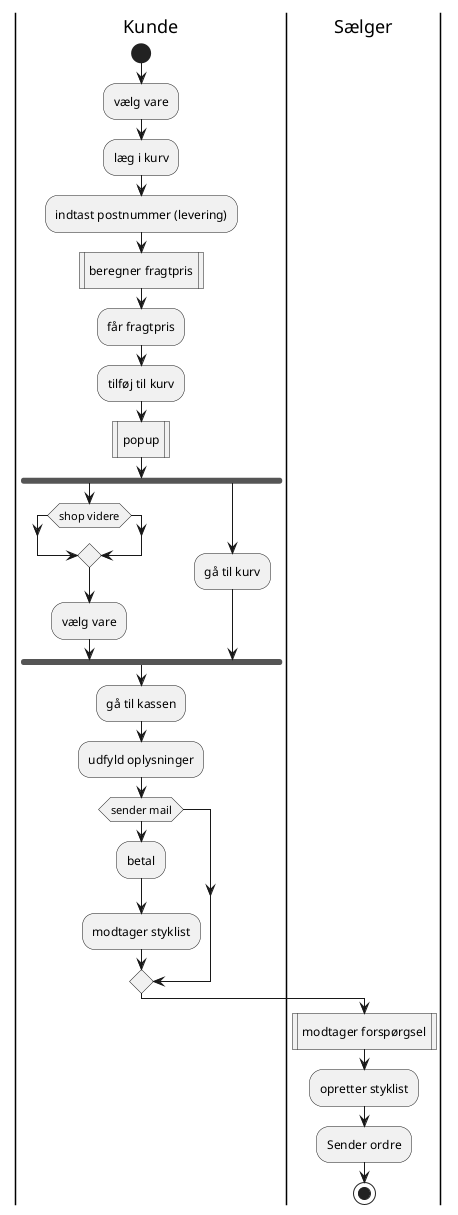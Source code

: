@startuml
|Kunde|
start
    :vælg vare;
    :læg i kurv;
    :indtast postnummer (levering);
    :beregner fragtpris|
    :får fragtpris;
    :tilføj til kurv;
    :popup|
fork
if(shop videre) then
end if
    :vælg vare;

fork again
    :gå til kurv;
endfork
    :gå til kassen;
    :udfyld oplysninger;
    if(sender mail)
    :betal;
    :modtager styklist;
    endif

|Sælger|
    :modtager forspørgsel|
    :opretter styklist;
    :Sender ordre;
stop
@enduml
